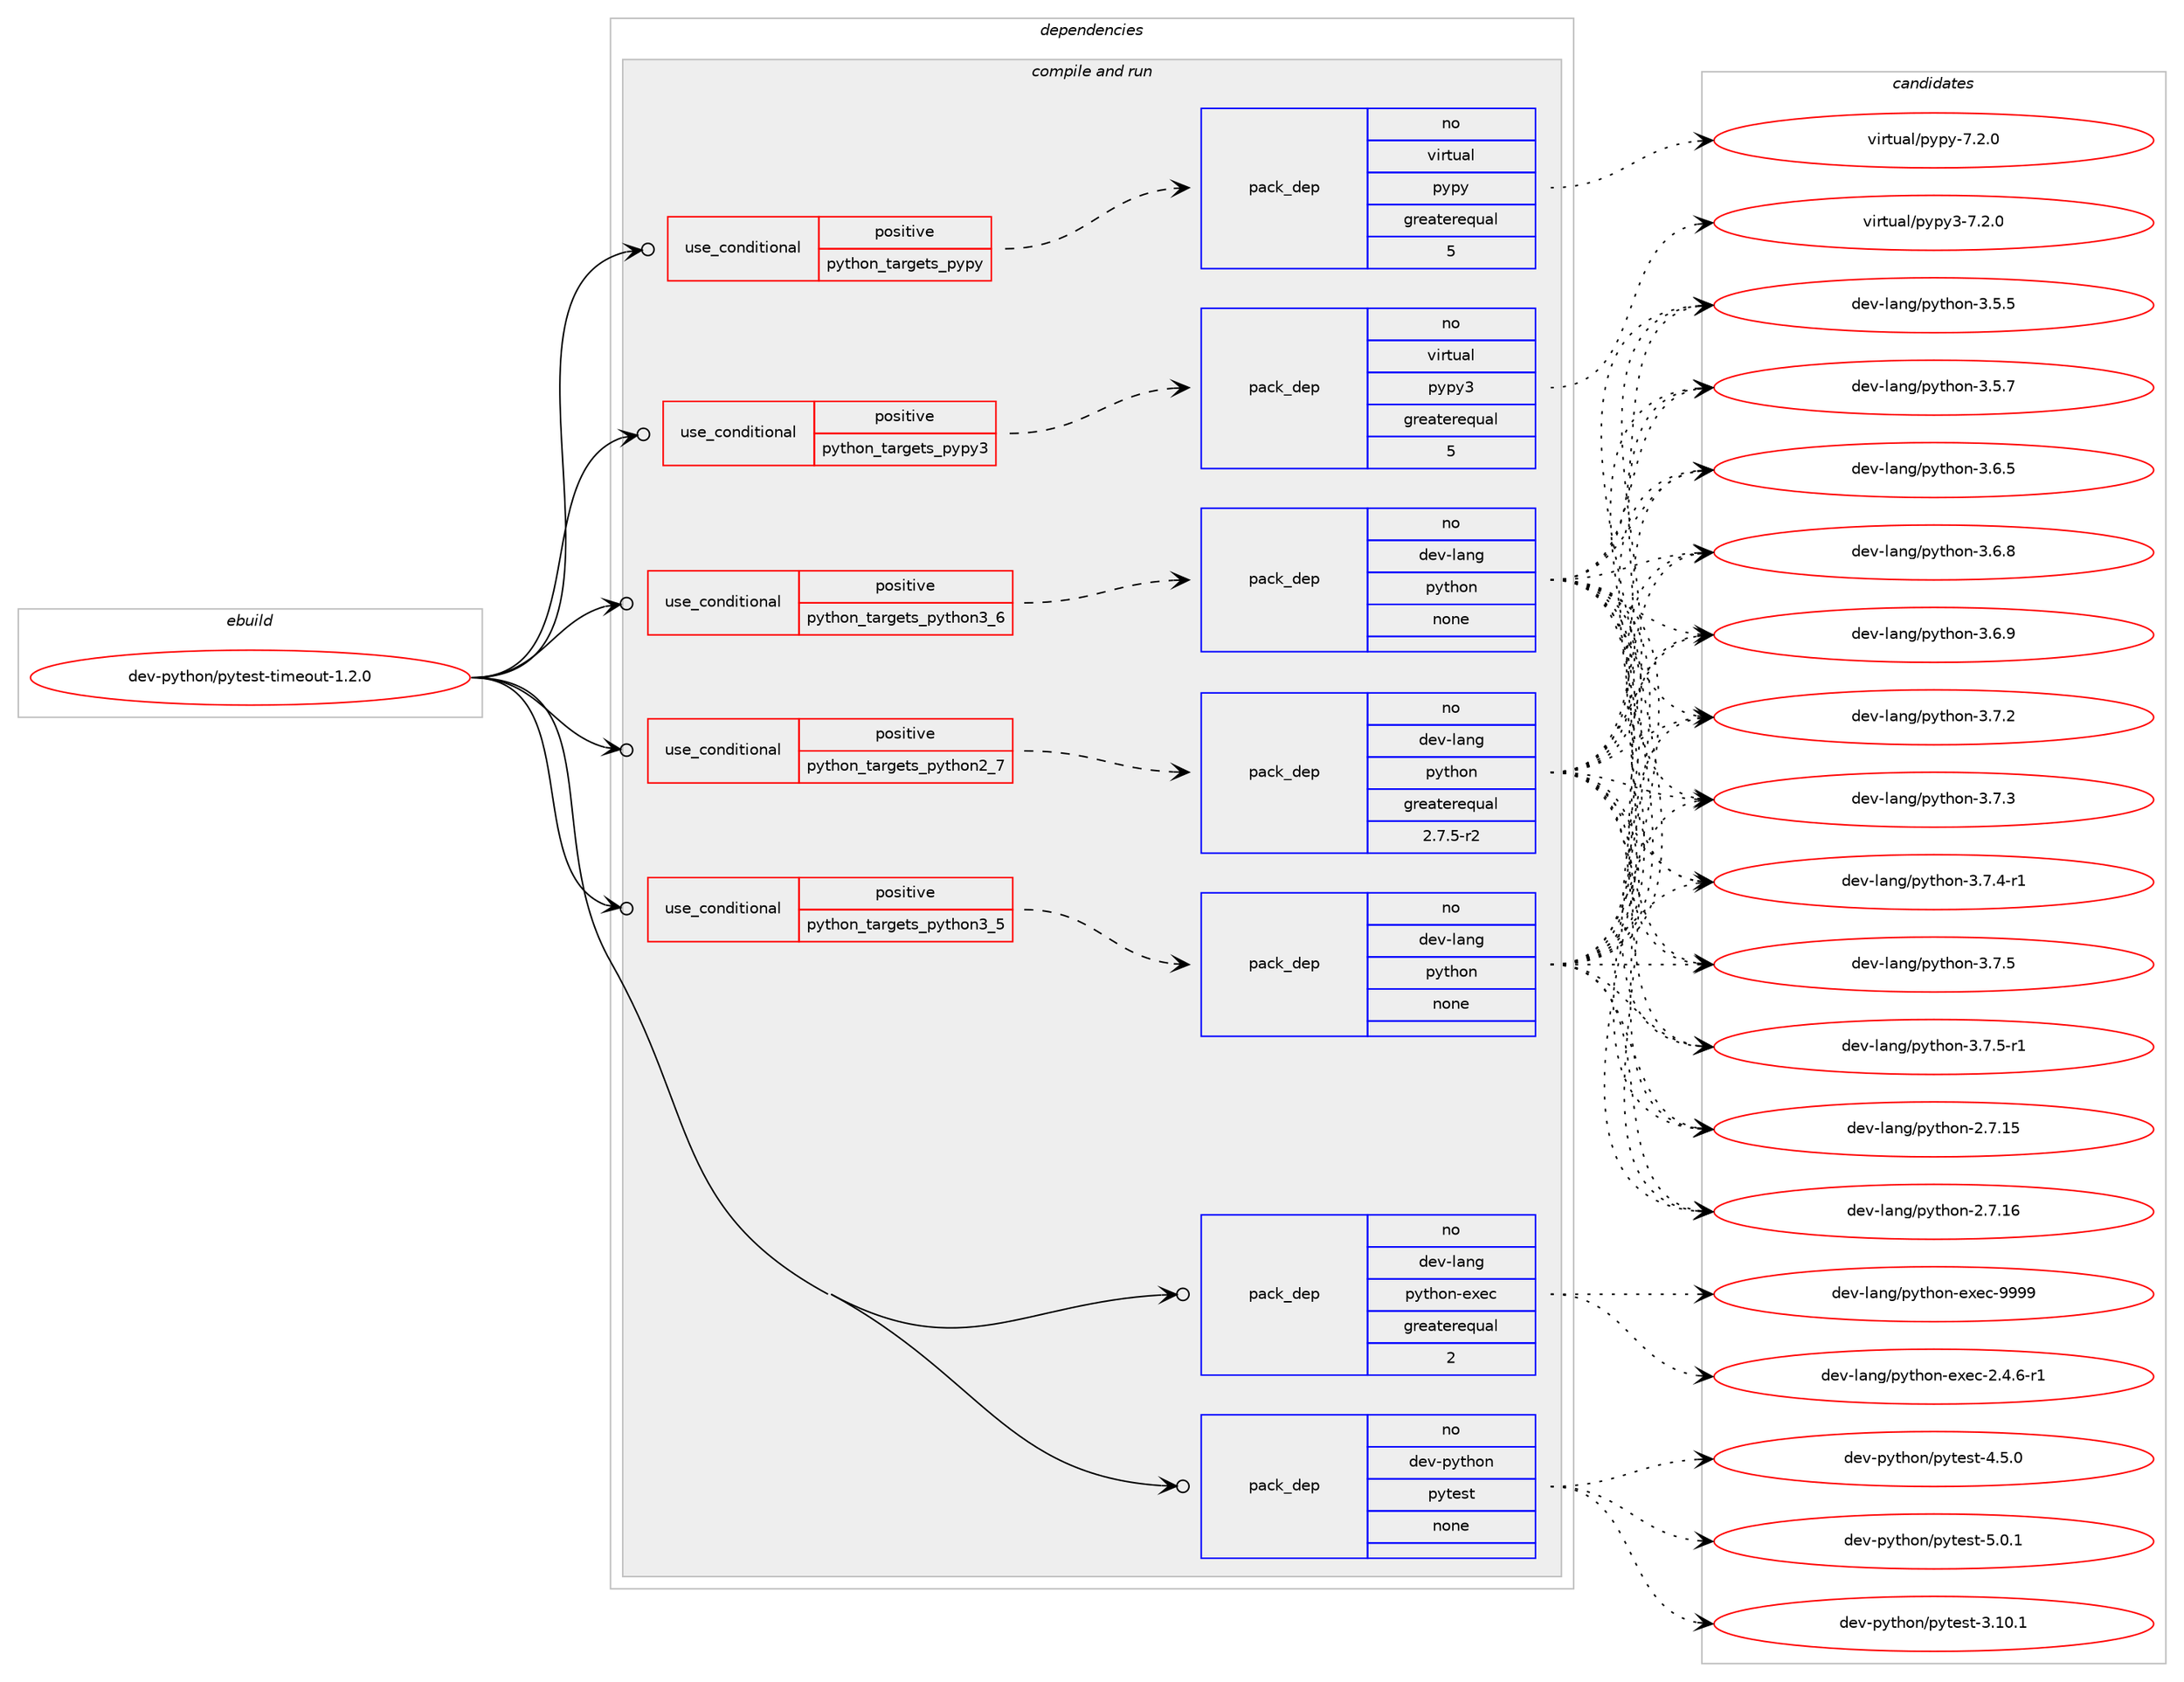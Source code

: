 digraph prolog {

# *************
# Graph options
# *************

newrank=true;
concentrate=true;
compound=true;
graph [rankdir=LR,fontname=Helvetica,fontsize=10,ranksep=1.5];#, ranksep=2.5, nodesep=0.2];
edge  [arrowhead=vee];
node  [fontname=Helvetica,fontsize=10];

# **********
# The ebuild
# **********

subgraph cluster_leftcol {
color=gray;
rank=same;
label=<<i>ebuild</i>>;
id [label="dev-python/pytest-timeout-1.2.0", color=red, width=4, href="../dev-python/pytest-timeout-1.2.0.svg"];
}

# ****************
# The dependencies
# ****************

subgraph cluster_midcol {
color=gray;
label=<<i>dependencies</i>>;
subgraph cluster_compile {
fillcolor="#eeeeee";
style=filled;
label=<<i>compile</i>>;
}
subgraph cluster_compileandrun {
fillcolor="#eeeeee";
style=filled;
label=<<i>compile and run</i>>;
subgraph cond147218 {
dependency629951 [label=<<TABLE BORDER="0" CELLBORDER="1" CELLSPACING="0" CELLPADDING="4"><TR><TD ROWSPAN="3" CELLPADDING="10">use_conditional</TD></TR><TR><TD>positive</TD></TR><TR><TD>python_targets_pypy</TD></TR></TABLE>>, shape=none, color=red];
subgraph pack470867 {
dependency629952 [label=<<TABLE BORDER="0" CELLBORDER="1" CELLSPACING="0" CELLPADDING="4" WIDTH="220"><TR><TD ROWSPAN="6" CELLPADDING="30">pack_dep</TD></TR><TR><TD WIDTH="110">no</TD></TR><TR><TD>virtual</TD></TR><TR><TD>pypy</TD></TR><TR><TD>greaterequal</TD></TR><TR><TD>5</TD></TR></TABLE>>, shape=none, color=blue];
}
dependency629951:e -> dependency629952:w [weight=20,style="dashed",arrowhead="vee"];
}
id:e -> dependency629951:w [weight=20,style="solid",arrowhead="odotvee"];
subgraph cond147219 {
dependency629953 [label=<<TABLE BORDER="0" CELLBORDER="1" CELLSPACING="0" CELLPADDING="4"><TR><TD ROWSPAN="3" CELLPADDING="10">use_conditional</TD></TR><TR><TD>positive</TD></TR><TR><TD>python_targets_pypy3</TD></TR></TABLE>>, shape=none, color=red];
subgraph pack470868 {
dependency629954 [label=<<TABLE BORDER="0" CELLBORDER="1" CELLSPACING="0" CELLPADDING="4" WIDTH="220"><TR><TD ROWSPAN="6" CELLPADDING="30">pack_dep</TD></TR><TR><TD WIDTH="110">no</TD></TR><TR><TD>virtual</TD></TR><TR><TD>pypy3</TD></TR><TR><TD>greaterequal</TD></TR><TR><TD>5</TD></TR></TABLE>>, shape=none, color=blue];
}
dependency629953:e -> dependency629954:w [weight=20,style="dashed",arrowhead="vee"];
}
id:e -> dependency629953:w [weight=20,style="solid",arrowhead="odotvee"];
subgraph cond147220 {
dependency629955 [label=<<TABLE BORDER="0" CELLBORDER="1" CELLSPACING="0" CELLPADDING="4"><TR><TD ROWSPAN="3" CELLPADDING="10">use_conditional</TD></TR><TR><TD>positive</TD></TR><TR><TD>python_targets_python2_7</TD></TR></TABLE>>, shape=none, color=red];
subgraph pack470869 {
dependency629956 [label=<<TABLE BORDER="0" CELLBORDER="1" CELLSPACING="0" CELLPADDING="4" WIDTH="220"><TR><TD ROWSPAN="6" CELLPADDING="30">pack_dep</TD></TR><TR><TD WIDTH="110">no</TD></TR><TR><TD>dev-lang</TD></TR><TR><TD>python</TD></TR><TR><TD>greaterequal</TD></TR><TR><TD>2.7.5-r2</TD></TR></TABLE>>, shape=none, color=blue];
}
dependency629955:e -> dependency629956:w [weight=20,style="dashed",arrowhead="vee"];
}
id:e -> dependency629955:w [weight=20,style="solid",arrowhead="odotvee"];
subgraph cond147221 {
dependency629957 [label=<<TABLE BORDER="0" CELLBORDER="1" CELLSPACING="0" CELLPADDING="4"><TR><TD ROWSPAN="3" CELLPADDING="10">use_conditional</TD></TR><TR><TD>positive</TD></TR><TR><TD>python_targets_python3_5</TD></TR></TABLE>>, shape=none, color=red];
subgraph pack470870 {
dependency629958 [label=<<TABLE BORDER="0" CELLBORDER="1" CELLSPACING="0" CELLPADDING="4" WIDTH="220"><TR><TD ROWSPAN="6" CELLPADDING="30">pack_dep</TD></TR><TR><TD WIDTH="110">no</TD></TR><TR><TD>dev-lang</TD></TR><TR><TD>python</TD></TR><TR><TD>none</TD></TR><TR><TD></TD></TR></TABLE>>, shape=none, color=blue];
}
dependency629957:e -> dependency629958:w [weight=20,style="dashed",arrowhead="vee"];
}
id:e -> dependency629957:w [weight=20,style="solid",arrowhead="odotvee"];
subgraph cond147222 {
dependency629959 [label=<<TABLE BORDER="0" CELLBORDER="1" CELLSPACING="0" CELLPADDING="4"><TR><TD ROWSPAN="3" CELLPADDING="10">use_conditional</TD></TR><TR><TD>positive</TD></TR><TR><TD>python_targets_python3_6</TD></TR></TABLE>>, shape=none, color=red];
subgraph pack470871 {
dependency629960 [label=<<TABLE BORDER="0" CELLBORDER="1" CELLSPACING="0" CELLPADDING="4" WIDTH="220"><TR><TD ROWSPAN="6" CELLPADDING="30">pack_dep</TD></TR><TR><TD WIDTH="110">no</TD></TR><TR><TD>dev-lang</TD></TR><TR><TD>python</TD></TR><TR><TD>none</TD></TR><TR><TD></TD></TR></TABLE>>, shape=none, color=blue];
}
dependency629959:e -> dependency629960:w [weight=20,style="dashed",arrowhead="vee"];
}
id:e -> dependency629959:w [weight=20,style="solid",arrowhead="odotvee"];
subgraph pack470872 {
dependency629961 [label=<<TABLE BORDER="0" CELLBORDER="1" CELLSPACING="0" CELLPADDING="4" WIDTH="220"><TR><TD ROWSPAN="6" CELLPADDING="30">pack_dep</TD></TR><TR><TD WIDTH="110">no</TD></TR><TR><TD>dev-lang</TD></TR><TR><TD>python-exec</TD></TR><TR><TD>greaterequal</TD></TR><TR><TD>2</TD></TR></TABLE>>, shape=none, color=blue];
}
id:e -> dependency629961:w [weight=20,style="solid",arrowhead="odotvee"];
subgraph pack470873 {
dependency629962 [label=<<TABLE BORDER="0" CELLBORDER="1" CELLSPACING="0" CELLPADDING="4" WIDTH="220"><TR><TD ROWSPAN="6" CELLPADDING="30">pack_dep</TD></TR><TR><TD WIDTH="110">no</TD></TR><TR><TD>dev-python</TD></TR><TR><TD>pytest</TD></TR><TR><TD>none</TD></TR><TR><TD></TD></TR></TABLE>>, shape=none, color=blue];
}
id:e -> dependency629962:w [weight=20,style="solid",arrowhead="odotvee"];
}
subgraph cluster_run {
fillcolor="#eeeeee";
style=filled;
label=<<i>run</i>>;
}
}

# **************
# The candidates
# **************

subgraph cluster_choices {
rank=same;
color=gray;
label=<<i>candidates</i>>;

subgraph choice470867 {
color=black;
nodesep=1;
choice1181051141161179710847112121112121455546504648 [label="virtual/pypy-7.2.0", color=red, width=4,href="../virtual/pypy-7.2.0.svg"];
dependency629952:e -> choice1181051141161179710847112121112121455546504648:w [style=dotted,weight="100"];
}
subgraph choice470868 {
color=black;
nodesep=1;
choice118105114116117971084711212111212151455546504648 [label="virtual/pypy3-7.2.0", color=red, width=4,href="../virtual/pypy3-7.2.0.svg"];
dependency629954:e -> choice118105114116117971084711212111212151455546504648:w [style=dotted,weight="100"];
}
subgraph choice470869 {
color=black;
nodesep=1;
choice10010111845108971101034711212111610411111045504655464953 [label="dev-lang/python-2.7.15", color=red, width=4,href="../dev-lang/python-2.7.15.svg"];
choice10010111845108971101034711212111610411111045504655464954 [label="dev-lang/python-2.7.16", color=red, width=4,href="../dev-lang/python-2.7.16.svg"];
choice100101118451089711010347112121116104111110455146534653 [label="dev-lang/python-3.5.5", color=red, width=4,href="../dev-lang/python-3.5.5.svg"];
choice100101118451089711010347112121116104111110455146534655 [label="dev-lang/python-3.5.7", color=red, width=4,href="../dev-lang/python-3.5.7.svg"];
choice100101118451089711010347112121116104111110455146544653 [label="dev-lang/python-3.6.5", color=red, width=4,href="../dev-lang/python-3.6.5.svg"];
choice100101118451089711010347112121116104111110455146544656 [label="dev-lang/python-3.6.8", color=red, width=4,href="../dev-lang/python-3.6.8.svg"];
choice100101118451089711010347112121116104111110455146544657 [label="dev-lang/python-3.6.9", color=red, width=4,href="../dev-lang/python-3.6.9.svg"];
choice100101118451089711010347112121116104111110455146554650 [label="dev-lang/python-3.7.2", color=red, width=4,href="../dev-lang/python-3.7.2.svg"];
choice100101118451089711010347112121116104111110455146554651 [label="dev-lang/python-3.7.3", color=red, width=4,href="../dev-lang/python-3.7.3.svg"];
choice1001011184510897110103471121211161041111104551465546524511449 [label="dev-lang/python-3.7.4-r1", color=red, width=4,href="../dev-lang/python-3.7.4-r1.svg"];
choice100101118451089711010347112121116104111110455146554653 [label="dev-lang/python-3.7.5", color=red, width=4,href="../dev-lang/python-3.7.5.svg"];
choice1001011184510897110103471121211161041111104551465546534511449 [label="dev-lang/python-3.7.5-r1", color=red, width=4,href="../dev-lang/python-3.7.5-r1.svg"];
dependency629956:e -> choice10010111845108971101034711212111610411111045504655464953:w [style=dotted,weight="100"];
dependency629956:e -> choice10010111845108971101034711212111610411111045504655464954:w [style=dotted,weight="100"];
dependency629956:e -> choice100101118451089711010347112121116104111110455146534653:w [style=dotted,weight="100"];
dependency629956:e -> choice100101118451089711010347112121116104111110455146534655:w [style=dotted,weight="100"];
dependency629956:e -> choice100101118451089711010347112121116104111110455146544653:w [style=dotted,weight="100"];
dependency629956:e -> choice100101118451089711010347112121116104111110455146544656:w [style=dotted,weight="100"];
dependency629956:e -> choice100101118451089711010347112121116104111110455146544657:w [style=dotted,weight="100"];
dependency629956:e -> choice100101118451089711010347112121116104111110455146554650:w [style=dotted,weight="100"];
dependency629956:e -> choice100101118451089711010347112121116104111110455146554651:w [style=dotted,weight="100"];
dependency629956:e -> choice1001011184510897110103471121211161041111104551465546524511449:w [style=dotted,weight="100"];
dependency629956:e -> choice100101118451089711010347112121116104111110455146554653:w [style=dotted,weight="100"];
dependency629956:e -> choice1001011184510897110103471121211161041111104551465546534511449:w [style=dotted,weight="100"];
}
subgraph choice470870 {
color=black;
nodesep=1;
choice10010111845108971101034711212111610411111045504655464953 [label="dev-lang/python-2.7.15", color=red, width=4,href="../dev-lang/python-2.7.15.svg"];
choice10010111845108971101034711212111610411111045504655464954 [label="dev-lang/python-2.7.16", color=red, width=4,href="../dev-lang/python-2.7.16.svg"];
choice100101118451089711010347112121116104111110455146534653 [label="dev-lang/python-3.5.5", color=red, width=4,href="../dev-lang/python-3.5.5.svg"];
choice100101118451089711010347112121116104111110455146534655 [label="dev-lang/python-3.5.7", color=red, width=4,href="../dev-lang/python-3.5.7.svg"];
choice100101118451089711010347112121116104111110455146544653 [label="dev-lang/python-3.6.5", color=red, width=4,href="../dev-lang/python-3.6.5.svg"];
choice100101118451089711010347112121116104111110455146544656 [label="dev-lang/python-3.6.8", color=red, width=4,href="../dev-lang/python-3.6.8.svg"];
choice100101118451089711010347112121116104111110455146544657 [label="dev-lang/python-3.6.9", color=red, width=4,href="../dev-lang/python-3.6.9.svg"];
choice100101118451089711010347112121116104111110455146554650 [label="dev-lang/python-3.7.2", color=red, width=4,href="../dev-lang/python-3.7.2.svg"];
choice100101118451089711010347112121116104111110455146554651 [label="dev-lang/python-3.7.3", color=red, width=4,href="../dev-lang/python-3.7.3.svg"];
choice1001011184510897110103471121211161041111104551465546524511449 [label="dev-lang/python-3.7.4-r1", color=red, width=4,href="../dev-lang/python-3.7.4-r1.svg"];
choice100101118451089711010347112121116104111110455146554653 [label="dev-lang/python-3.7.5", color=red, width=4,href="../dev-lang/python-3.7.5.svg"];
choice1001011184510897110103471121211161041111104551465546534511449 [label="dev-lang/python-3.7.5-r1", color=red, width=4,href="../dev-lang/python-3.7.5-r1.svg"];
dependency629958:e -> choice10010111845108971101034711212111610411111045504655464953:w [style=dotted,weight="100"];
dependency629958:e -> choice10010111845108971101034711212111610411111045504655464954:w [style=dotted,weight="100"];
dependency629958:e -> choice100101118451089711010347112121116104111110455146534653:w [style=dotted,weight="100"];
dependency629958:e -> choice100101118451089711010347112121116104111110455146534655:w [style=dotted,weight="100"];
dependency629958:e -> choice100101118451089711010347112121116104111110455146544653:w [style=dotted,weight="100"];
dependency629958:e -> choice100101118451089711010347112121116104111110455146544656:w [style=dotted,weight="100"];
dependency629958:e -> choice100101118451089711010347112121116104111110455146544657:w [style=dotted,weight="100"];
dependency629958:e -> choice100101118451089711010347112121116104111110455146554650:w [style=dotted,weight="100"];
dependency629958:e -> choice100101118451089711010347112121116104111110455146554651:w [style=dotted,weight="100"];
dependency629958:e -> choice1001011184510897110103471121211161041111104551465546524511449:w [style=dotted,weight="100"];
dependency629958:e -> choice100101118451089711010347112121116104111110455146554653:w [style=dotted,weight="100"];
dependency629958:e -> choice1001011184510897110103471121211161041111104551465546534511449:w [style=dotted,weight="100"];
}
subgraph choice470871 {
color=black;
nodesep=1;
choice10010111845108971101034711212111610411111045504655464953 [label="dev-lang/python-2.7.15", color=red, width=4,href="../dev-lang/python-2.7.15.svg"];
choice10010111845108971101034711212111610411111045504655464954 [label="dev-lang/python-2.7.16", color=red, width=4,href="../dev-lang/python-2.7.16.svg"];
choice100101118451089711010347112121116104111110455146534653 [label="dev-lang/python-3.5.5", color=red, width=4,href="../dev-lang/python-3.5.5.svg"];
choice100101118451089711010347112121116104111110455146534655 [label="dev-lang/python-3.5.7", color=red, width=4,href="../dev-lang/python-3.5.7.svg"];
choice100101118451089711010347112121116104111110455146544653 [label="dev-lang/python-3.6.5", color=red, width=4,href="../dev-lang/python-3.6.5.svg"];
choice100101118451089711010347112121116104111110455146544656 [label="dev-lang/python-3.6.8", color=red, width=4,href="../dev-lang/python-3.6.8.svg"];
choice100101118451089711010347112121116104111110455146544657 [label="dev-lang/python-3.6.9", color=red, width=4,href="../dev-lang/python-3.6.9.svg"];
choice100101118451089711010347112121116104111110455146554650 [label="dev-lang/python-3.7.2", color=red, width=4,href="../dev-lang/python-3.7.2.svg"];
choice100101118451089711010347112121116104111110455146554651 [label="dev-lang/python-3.7.3", color=red, width=4,href="../dev-lang/python-3.7.3.svg"];
choice1001011184510897110103471121211161041111104551465546524511449 [label="dev-lang/python-3.7.4-r1", color=red, width=4,href="../dev-lang/python-3.7.4-r1.svg"];
choice100101118451089711010347112121116104111110455146554653 [label="dev-lang/python-3.7.5", color=red, width=4,href="../dev-lang/python-3.7.5.svg"];
choice1001011184510897110103471121211161041111104551465546534511449 [label="dev-lang/python-3.7.5-r1", color=red, width=4,href="../dev-lang/python-3.7.5-r1.svg"];
dependency629960:e -> choice10010111845108971101034711212111610411111045504655464953:w [style=dotted,weight="100"];
dependency629960:e -> choice10010111845108971101034711212111610411111045504655464954:w [style=dotted,weight="100"];
dependency629960:e -> choice100101118451089711010347112121116104111110455146534653:w [style=dotted,weight="100"];
dependency629960:e -> choice100101118451089711010347112121116104111110455146534655:w [style=dotted,weight="100"];
dependency629960:e -> choice100101118451089711010347112121116104111110455146544653:w [style=dotted,weight="100"];
dependency629960:e -> choice100101118451089711010347112121116104111110455146544656:w [style=dotted,weight="100"];
dependency629960:e -> choice100101118451089711010347112121116104111110455146544657:w [style=dotted,weight="100"];
dependency629960:e -> choice100101118451089711010347112121116104111110455146554650:w [style=dotted,weight="100"];
dependency629960:e -> choice100101118451089711010347112121116104111110455146554651:w [style=dotted,weight="100"];
dependency629960:e -> choice1001011184510897110103471121211161041111104551465546524511449:w [style=dotted,weight="100"];
dependency629960:e -> choice100101118451089711010347112121116104111110455146554653:w [style=dotted,weight="100"];
dependency629960:e -> choice1001011184510897110103471121211161041111104551465546534511449:w [style=dotted,weight="100"];
}
subgraph choice470872 {
color=black;
nodesep=1;
choice10010111845108971101034711212111610411111045101120101994550465246544511449 [label="dev-lang/python-exec-2.4.6-r1", color=red, width=4,href="../dev-lang/python-exec-2.4.6-r1.svg"];
choice10010111845108971101034711212111610411111045101120101994557575757 [label="dev-lang/python-exec-9999", color=red, width=4,href="../dev-lang/python-exec-9999.svg"];
dependency629961:e -> choice10010111845108971101034711212111610411111045101120101994550465246544511449:w [style=dotted,weight="100"];
dependency629961:e -> choice10010111845108971101034711212111610411111045101120101994557575757:w [style=dotted,weight="100"];
}
subgraph choice470873 {
color=black;
nodesep=1;
choice100101118451121211161041111104711212111610111511645514649484649 [label="dev-python/pytest-3.10.1", color=red, width=4,href="../dev-python/pytest-3.10.1.svg"];
choice1001011184511212111610411111047112121116101115116455246534648 [label="dev-python/pytest-4.5.0", color=red, width=4,href="../dev-python/pytest-4.5.0.svg"];
choice1001011184511212111610411111047112121116101115116455346484649 [label="dev-python/pytest-5.0.1", color=red, width=4,href="../dev-python/pytest-5.0.1.svg"];
dependency629962:e -> choice100101118451121211161041111104711212111610111511645514649484649:w [style=dotted,weight="100"];
dependency629962:e -> choice1001011184511212111610411111047112121116101115116455246534648:w [style=dotted,weight="100"];
dependency629962:e -> choice1001011184511212111610411111047112121116101115116455346484649:w [style=dotted,weight="100"];
}
}

}
